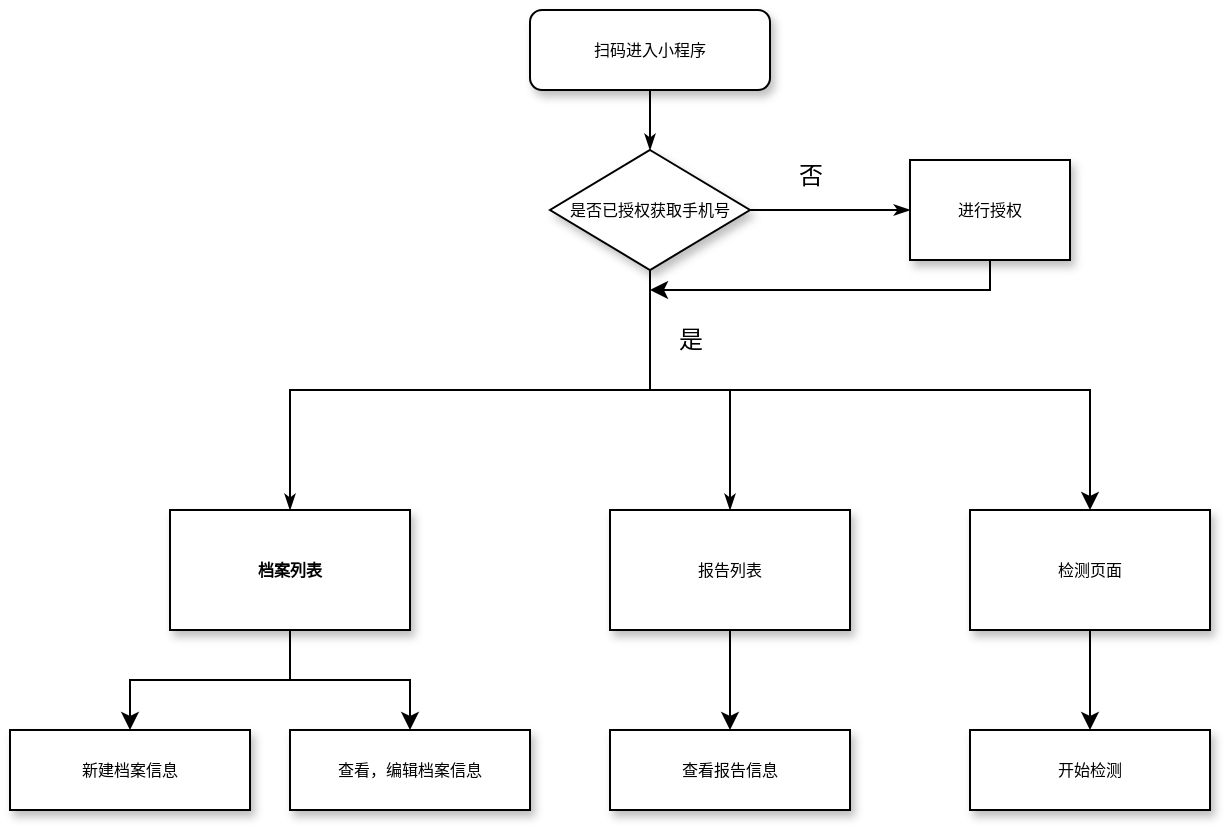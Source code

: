 <mxfile version="24.6.5" type="github">
  <diagram name="Page-1" id="edf60f1a-56cd-e834-aa8a-f176f3a09ee4">
    <mxGraphModel dx="746" dy="1240" grid="0" gridSize="10" guides="1" tooltips="1" connect="1" arrows="1" fold="1" page="0" pageScale="1" pageWidth="1100" pageHeight="850" background="none" math="0" shadow="0">
      <root>
        <mxCell id="0" />
        <mxCell id="1" parent="0" />
        <mxCell id="SEBHs-unPKxn6UmNgutu-2" style="edgeStyle=orthogonalEdgeStyle;rounded=0;html=1;labelBackgroundColor=none;startSize=5;endArrow=classicThin;endFill=1;endSize=5;jettySize=auto;orthogonalLoop=1;strokeWidth=1;fontFamily=Verdana;fontSize=8;exitX=0.5;exitY=1;exitDx=0;exitDy=0;entryX=0.5;entryY=0;entryDx=0;entryDy=0;" parent="1" source="SEBHs-unPKxn6UmNgutu-6" target="SEBHs-unPKxn6UmNgutu-7" edge="1">
          <mxGeometry relative="1" as="geometry">
            <mxPoint x="200" y="-420" as="targetPoint" />
            <mxPoint x="150" y="-490" as="sourcePoint" />
          </mxGeometry>
        </mxCell>
        <mxCell id="SEBHs-unPKxn6UmNgutu-4" style="edgeStyle=orthogonalEdgeStyle;rounded=0;html=1;labelBackgroundColor=none;startSize=5;endArrow=classicThin;endFill=1;endSize=5;jettySize=auto;orthogonalLoop=1;strokeWidth=1;fontFamily=Verdana;fontSize=8;exitX=0.5;exitY=1;exitDx=0;exitDy=0;" parent="1" source="SEBHs-unPKxn6UmNgutu-7" target="SEBHs-unPKxn6UmNgutu-10" edge="1">
          <mxGeometry relative="1" as="geometry">
            <mxPoint x="340" y="-440" as="sourcePoint" />
            <mxPoint x="240" y="-400" as="targetPoint" />
          </mxGeometry>
        </mxCell>
        <mxCell id="SEBHs-unPKxn6UmNgutu-6" value="扫码进入小程序" style="rounded=1;whiteSpace=wrap;html=1;shadow=1;labelBackgroundColor=none;strokeWidth=1;fontFamily=Verdana;fontSize=8;align=center;" parent="1" vertex="1">
          <mxGeometry x="440" y="-680" width="120" height="40" as="geometry" />
        </mxCell>
        <mxCell id="SEBHs-unPKxn6UmNgutu-23" style="edgeStyle=orthogonalEdgeStyle;rounded=0;orthogonalLoop=1;jettySize=auto;html=1;exitX=0.5;exitY=1;exitDx=0;exitDy=0;" parent="1" source="SEBHs-unPKxn6UmNgutu-7" target="SEBHs-unPKxn6UmNgutu-17" edge="1">
          <mxGeometry relative="1" as="geometry" />
        </mxCell>
        <mxCell id="SEBHs-unPKxn6UmNgutu-7" value="是否已授权获取手机号" style="rhombus;whiteSpace=wrap;html=1;rounded=0;shadow=1;labelBackgroundColor=none;strokeWidth=1;fontFamily=Verdana;fontSize=8;align=center;" parent="1" vertex="1">
          <mxGeometry x="450" y="-610" width="100" height="60" as="geometry" />
        </mxCell>
        <mxCell id="SEBHs-unPKxn6UmNgutu-19" style="edgeStyle=orthogonalEdgeStyle;rounded=0;orthogonalLoop=1;jettySize=auto;html=1;exitX=0.5;exitY=1;exitDx=0;exitDy=0;entryX=0.5;entryY=0;entryDx=0;entryDy=0;" parent="1" source="SEBHs-unPKxn6UmNgutu-10" target="SEBHs-unPKxn6UmNgutu-18" edge="1">
          <mxGeometry relative="1" as="geometry" />
        </mxCell>
        <mxCell id="SEBHs-unPKxn6UmNgutu-22" style="edgeStyle=orthogonalEdgeStyle;rounded=0;orthogonalLoop=1;jettySize=auto;html=1;exitX=0.5;exitY=1;exitDx=0;exitDy=0;entryX=0.5;entryY=0;entryDx=0;entryDy=0;" parent="1" source="SEBHs-unPKxn6UmNgutu-10" target="SEBHs-unPKxn6UmNgutu-20" edge="1">
          <mxGeometry relative="1" as="geometry" />
        </mxCell>
        <mxCell id="SEBHs-unPKxn6UmNgutu-10" value="档案列表" style="rounded=0;whiteSpace=wrap;html=1;shadow=1;labelBackgroundColor=none;strokeWidth=1;fontFamily=Verdana;fontSize=8;align=center;fontStyle=1" parent="1" vertex="1">
          <mxGeometry x="260" y="-430" width="120" height="60" as="geometry" />
        </mxCell>
        <mxCell id="SEBHs-unPKxn6UmNgutu-28" style="edgeStyle=orthogonalEdgeStyle;rounded=0;orthogonalLoop=1;jettySize=auto;html=1;exitX=0.5;exitY=1;exitDx=0;exitDy=0;" parent="1" source="SEBHs-unPKxn6UmNgutu-11" edge="1">
          <mxGeometry relative="1" as="geometry">
            <mxPoint x="500" y="-540" as="targetPoint" />
            <mxPoint x="670" y="-505" as="sourcePoint" />
            <Array as="points">
              <mxPoint x="670" y="-540" />
              <mxPoint x="560" y="-540" />
            </Array>
          </mxGeometry>
        </mxCell>
        <mxCell id="SEBHs-unPKxn6UmNgutu-11" value="进行授权" style="rounded=0;whiteSpace=wrap;html=1;shadow=1;labelBackgroundColor=none;strokeWidth=1;fontFamily=Verdana;fontSize=8;align=center;" parent="1" vertex="1">
          <mxGeometry x="630" y="-605" width="80" height="50" as="geometry" />
        </mxCell>
        <mxCell id="SEBHs-unPKxn6UmNgutu-12" style="edgeStyle=orthogonalEdgeStyle;rounded=0;html=1;labelBackgroundColor=none;startSize=5;endArrow=classicThin;endFill=1;endSize=5;jettySize=auto;orthogonalLoop=1;strokeWidth=1;fontFamily=Verdana;fontSize=8;exitX=1;exitY=0.5;exitDx=0;exitDy=0;entryX=0;entryY=0.5;entryDx=0;entryDy=0;" parent="1" source="SEBHs-unPKxn6UmNgutu-7" target="SEBHs-unPKxn6UmNgutu-11" edge="1">
          <mxGeometry relative="1" as="geometry">
            <mxPoint x="510" y="-540" as="sourcePoint" />
            <mxPoint x="510" y="-490" as="targetPoint" />
          </mxGeometry>
        </mxCell>
        <mxCell id="SEBHs-unPKxn6UmNgutu-13" value="是" style="text;html=1;align=center;verticalAlign=middle;resizable=0;points=[];autosize=1;strokeColor=none;fillColor=none;" parent="1" vertex="1">
          <mxGeometry x="500" y="-530" width="40" height="30" as="geometry" />
        </mxCell>
        <mxCell id="SEBHs-unPKxn6UmNgutu-14" value="否" style="text;html=1;align=center;verticalAlign=middle;resizable=0;points=[];autosize=1;strokeColor=none;fillColor=none;" parent="1" vertex="1">
          <mxGeometry x="560" y="-612" width="40" height="30" as="geometry" />
        </mxCell>
        <mxCell id="SEBHs-unPKxn6UmNgutu-25" style="edgeStyle=orthogonalEdgeStyle;rounded=0;orthogonalLoop=1;jettySize=auto;html=1;exitX=0.5;exitY=1;exitDx=0;exitDy=0;entryX=0.5;entryY=0;entryDx=0;entryDy=0;" parent="1" source="SEBHs-unPKxn6UmNgutu-15" target="SEBHs-unPKxn6UmNgutu-24" edge="1">
          <mxGeometry relative="1" as="geometry" />
        </mxCell>
        <mxCell id="SEBHs-unPKxn6UmNgutu-15" value="报告列表" style="rounded=0;whiteSpace=wrap;html=1;shadow=1;labelBackgroundColor=none;strokeWidth=1;fontFamily=Verdana;fontSize=8;align=center;" parent="1" vertex="1">
          <mxGeometry x="480" y="-430" width="120" height="60" as="geometry" />
        </mxCell>
        <mxCell id="SEBHs-unPKxn6UmNgutu-16" style="edgeStyle=orthogonalEdgeStyle;rounded=0;html=1;labelBackgroundColor=none;startSize=5;endArrow=classicThin;endFill=1;endSize=5;jettySize=auto;orthogonalLoop=1;strokeWidth=1;fontFamily=Verdana;fontSize=8;exitX=0.5;exitY=1;exitDx=0;exitDy=0;entryX=0.5;entryY=0;entryDx=0;entryDy=0;" parent="1" source="SEBHs-unPKxn6UmNgutu-7" target="SEBHs-unPKxn6UmNgutu-15" edge="1">
          <mxGeometry relative="1" as="geometry">
            <mxPoint x="450" y="-140" as="sourcePoint" />
            <mxPoint x="350" y="-100" as="targetPoint" />
          </mxGeometry>
        </mxCell>
        <mxCell id="SEBHs-unPKxn6UmNgutu-27" style="edgeStyle=orthogonalEdgeStyle;rounded=0;orthogonalLoop=1;jettySize=auto;html=1;exitX=0.5;exitY=1;exitDx=0;exitDy=0;entryX=0.5;entryY=0;entryDx=0;entryDy=0;" parent="1" source="SEBHs-unPKxn6UmNgutu-17" target="SEBHs-unPKxn6UmNgutu-26" edge="1">
          <mxGeometry relative="1" as="geometry" />
        </mxCell>
        <mxCell id="SEBHs-unPKxn6UmNgutu-17" value="检测页面" style="rounded=0;whiteSpace=wrap;html=1;shadow=1;labelBackgroundColor=none;strokeWidth=1;fontFamily=Verdana;fontSize=8;align=center;" parent="1" vertex="1">
          <mxGeometry x="660" y="-430" width="120" height="60" as="geometry" />
        </mxCell>
        <mxCell id="SEBHs-unPKxn6UmNgutu-18" value="查看，编辑档案信息" style="whiteSpace=wrap;html=1;rounded=0;shadow=1;labelBackgroundColor=none;strokeWidth=1;fontFamily=Verdana;fontSize=8;align=center;" parent="1" vertex="1">
          <mxGeometry x="320" y="-320" width="120" height="40" as="geometry" />
        </mxCell>
        <mxCell id="SEBHs-unPKxn6UmNgutu-20" value="新建档案信息" style="whiteSpace=wrap;html=1;rounded=0;shadow=1;labelBackgroundColor=none;strokeWidth=1;fontFamily=Verdana;fontSize=8;align=center;" parent="1" vertex="1">
          <mxGeometry x="180" y="-320" width="120" height="40" as="geometry" />
        </mxCell>
        <mxCell id="SEBHs-unPKxn6UmNgutu-24" value="查看报告信息" style="whiteSpace=wrap;html=1;rounded=0;shadow=1;labelBackgroundColor=none;strokeWidth=1;fontFamily=Verdana;fontSize=8;align=center;" parent="1" vertex="1">
          <mxGeometry x="480" y="-320" width="120" height="40" as="geometry" />
        </mxCell>
        <mxCell id="SEBHs-unPKxn6UmNgutu-26" value="开始检测" style="whiteSpace=wrap;html=1;rounded=0;shadow=1;labelBackgroundColor=none;strokeWidth=1;fontFamily=Verdana;fontSize=8;align=center;" parent="1" vertex="1">
          <mxGeometry x="660" y="-320" width="120" height="40" as="geometry" />
        </mxCell>
      </root>
    </mxGraphModel>
  </diagram>
</mxfile>
